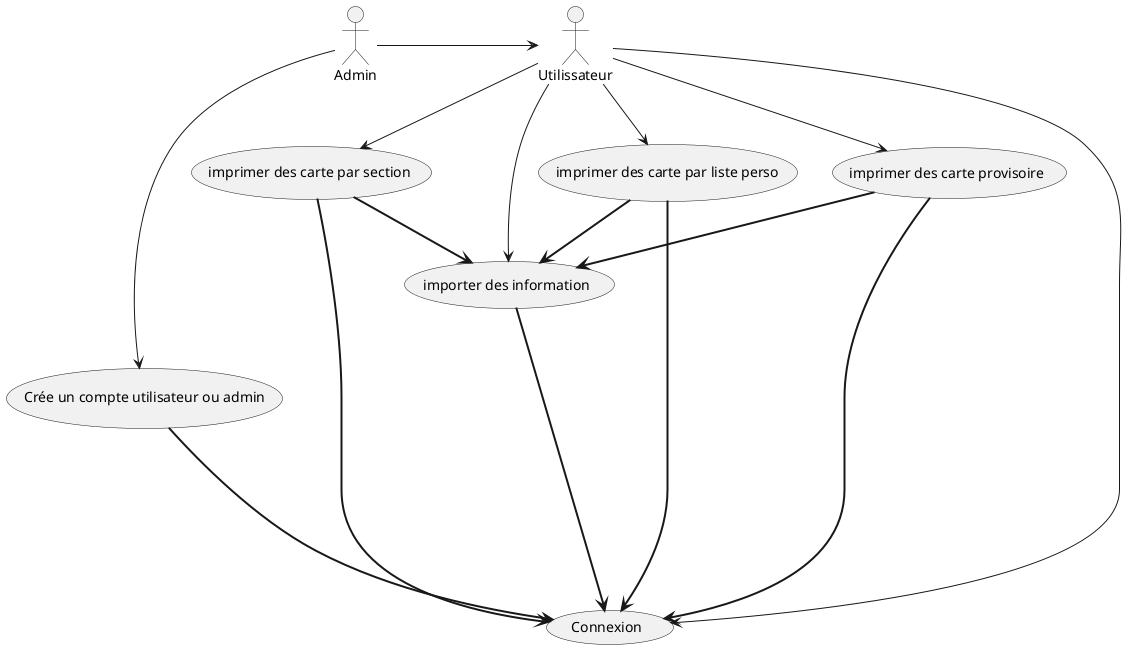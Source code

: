 @startuml

:Admin: as Admin
:Utilissateur: as User

Admin -> User

(Crée un compte utilisateur ou admin) as create

(Connexion) as login

create => login
User -------> login
Admin -> create

(importer des information) as import
(imprimer des carte provisoire) as carteP
(imprimer des carte par section) as carteS
(imprimer des carte par liste perso) as carteLs
User -> import
User --> carteLs
User --> carteP
User --> carteS
import => login
carteLs => login
carteP => login
carteS => login
carteLs ==> import
carteP ==> import
carteS ==> import
    
@enduml